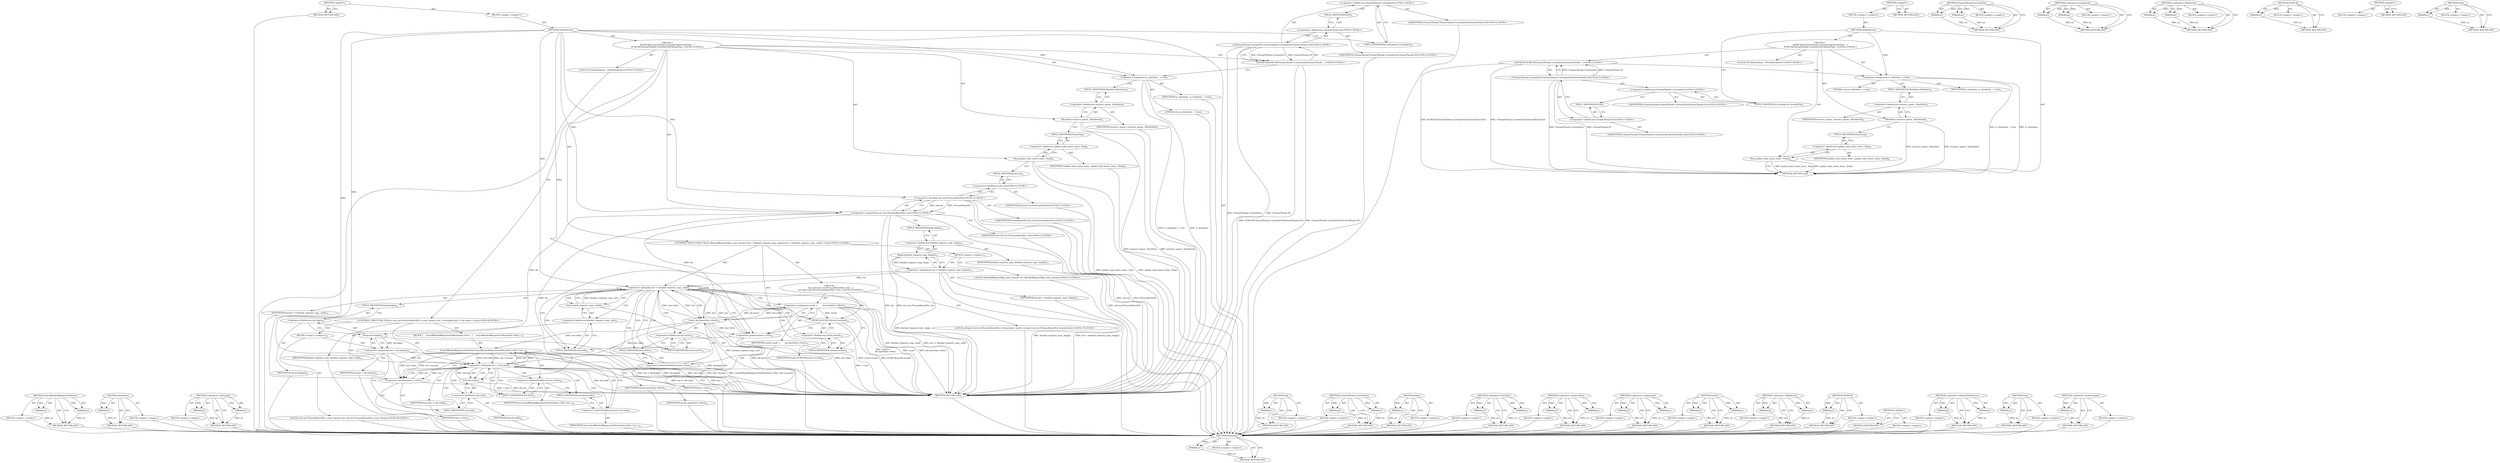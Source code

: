 digraph "&lt;operator&gt;.preIncrement" {
vulnerable_68 [label=<(METHOD,Shutdown)>];
vulnerable_69 [label=<(PARAM,p1)>];
vulnerable_70 [label=<(BLOCK,&lt;empty&gt;,&lt;empty&gt;)>];
vulnerable_71 [label=<(METHOD_RETURN,ANY)>];
vulnerable_6 [label=<(METHOD,&lt;global&gt;)<SUB>1</SUB>>];
vulnerable_7 [label=<(BLOCK,&lt;empty&gt;,&lt;empty&gt;)<SUB>1</SUB>>];
vulnerable_8 [label=<(METHOD,OnShutdown)<SUB>1</SUB>>];
vulnerable_9 [label="<(BLOCK,{
  DCHECK(ChromeThread::CurrentlyOn(ChromeThre...,{
  DCHECK(ChromeThread::CurrentlyOn(ChromeThre...)<SUB>1</SUB>>"];
vulnerable_10 [label="<(DCHECK,DCHECK(ChromeThread::CurrentlyOn(ChromeThread::...)<SUB>2</SUB>>"];
vulnerable_11 [label="<(ChromeThread.CurrentlyOn,ChromeThread::CurrentlyOn(ChromeThread::IO))<SUB>2</SUB>>"];
vulnerable_12 [label="<(&lt;operator&gt;.fieldAccess,ChromeThread::CurrentlyOn)<SUB>2</SUB>>"];
vulnerable_13 [label="<(IDENTIFIER,ChromeThread,ChromeThread::CurrentlyOn(ChromeThread::IO))<SUB>2</SUB>>"];
vulnerable_14 [label=<(FIELD_IDENTIFIER,CurrentlyOn,CurrentlyOn)<SUB>2</SUB>>];
vulnerable_15 [label="<(&lt;operator&gt;.fieldAccess,ChromeThread::IO)<SUB>2</SUB>>"];
vulnerable_16 [label="<(IDENTIFIER,ChromeThread,ChromeThread::CurrentlyOn(ChromeThread::IO))<SUB>2</SUB>>"];
vulnerable_17 [label=<(FIELD_IDENTIFIER,IO,IO)<SUB>2</SUB>>];
vulnerable_18 [label=<(&lt;operator&gt;.assignment,is_shutdown_ = true)<SUB>3</SUB>>];
vulnerable_19 [label=<(IDENTIFIER,is_shutdown_,is_shutdown_ = true)<SUB>3</SUB>>];
vulnerable_20 [label=<(LITERAL,true,is_shutdown_ = true)<SUB>3</SUB>>];
vulnerable_21 [label=<(Shutdown,resource_queue_.Shutdown())<SUB>4</SUB>>];
vulnerable_22 [label=<(&lt;operator&gt;.fieldAccess,resource_queue_.Shutdown)<SUB>4</SUB>>];
vulnerable_23 [label=<(IDENTIFIER,resource_queue_,resource_queue_.Shutdown())<SUB>4</SUB>>];
vulnerable_24 [label=<(FIELD_IDENTIFIER,Shutdown,Shutdown)<SUB>4</SUB>>];
vulnerable_25 [label="<(LOCAL,STLDeleteValues : STLDeleteValues)<SUB>5</SUB>>"];
vulnerable_26 [label=<(Stop,update_load_states_timer_.Stop())<SUB>6</SUB>>];
vulnerable_27 [label=<(&lt;operator&gt;.fieldAccess,update_load_states_timer_.Stop)<SUB>6</SUB>>];
vulnerable_28 [label=<(IDENTIFIER,update_load_states_timer_,update_load_states_timer_.Stop())<SUB>6</SUB>>];
vulnerable_29 [label=<(FIELD_IDENTIFIER,Stop,Stop)<SUB>6</SUB>>];
vulnerable_30 [label=<(METHOD_RETURN,void)<SUB>1</SUB>>];
vulnerable_32 [label=<(METHOD_RETURN,ANY)<SUB>1</SUB>>];
vulnerable_53 [label=<(METHOD,ChromeThread.CurrentlyOn)>];
vulnerable_54 [label=<(PARAM,p1)>];
vulnerable_55 [label=<(PARAM,p2)>];
vulnerable_56 [label=<(BLOCK,&lt;empty&gt;,&lt;empty&gt;)>];
vulnerable_57 [label=<(METHOD_RETURN,ANY)>];
vulnerable_63 [label=<(METHOD,&lt;operator&gt;.assignment)>];
vulnerable_64 [label=<(PARAM,p1)>];
vulnerable_65 [label=<(PARAM,p2)>];
vulnerable_66 [label=<(BLOCK,&lt;empty&gt;,&lt;empty&gt;)>];
vulnerable_67 [label=<(METHOD_RETURN,ANY)>];
vulnerable_58 [label=<(METHOD,&lt;operator&gt;.fieldAccess)>];
vulnerable_59 [label=<(PARAM,p1)>];
vulnerable_60 [label=<(PARAM,p2)>];
vulnerable_61 [label=<(BLOCK,&lt;empty&gt;,&lt;empty&gt;)>];
vulnerable_62 [label=<(METHOD_RETURN,ANY)>];
vulnerable_49 [label=<(METHOD,DCHECK)>];
vulnerable_50 [label=<(PARAM,p1)>];
vulnerable_51 [label=<(BLOCK,&lt;empty&gt;,&lt;empty&gt;)>];
vulnerable_52 [label=<(METHOD_RETURN,ANY)>];
vulnerable_43 [label=<(METHOD,&lt;global&gt;)<SUB>1</SUB>>];
vulnerable_44 [label=<(BLOCK,&lt;empty&gt;,&lt;empty&gt;)>];
vulnerable_45 [label=<(METHOD_RETURN,ANY)>];
vulnerable_72 [label=<(METHOD,Stop)>];
vulnerable_73 [label=<(PARAM,p1)>];
vulnerable_74 [label=<(BLOCK,&lt;empty&gt;,&lt;empty&gt;)>];
vulnerable_75 [label=<(METHOD_RETURN,ANY)>];
fixed_183 [label=<(METHOD,CancelBlockedRequestsForRoute)>];
fixed_184 [label=<(PARAM,p1)>];
fixed_185 [label=<(PARAM,p2)>];
fixed_186 [label=<(BLOCK,&lt;empty&gt;,&lt;empty&gt;)>];
fixed_187 [label=<(METHOD_RETURN,ANY)>];
fixed_138 [label=<(METHOD,Shutdown)>];
fixed_139 [label=<(PARAM,p1)>];
fixed_140 [label=<(BLOCK,&lt;empty&gt;,&lt;empty&gt;)>];
fixed_141 [label=<(METHOD_RETURN,ANY)>];
fixed_160 [label=<(METHOD,&lt;operator&gt;.notEquals)>];
fixed_161 [label=<(PARAM,p1)>];
fixed_162 [label=<(PARAM,p2)>];
fixed_163 [label=<(BLOCK,&lt;empty&gt;,&lt;empty&gt;)>];
fixed_164 [label=<(METHOD_RETURN,ANY)>];
fixed_6 [label=<(METHOD,&lt;global&gt;)<SUB>1</SUB>>];
fixed_7 [label=<(BLOCK,&lt;empty&gt;,&lt;empty&gt;)<SUB>1</SUB>>];
fixed_8 [label=<(METHOD,OnShutdown)<SUB>1</SUB>>];
fixed_9 [label="<(BLOCK,{
  DCHECK(ChromeThread::CurrentlyOn(ChromeThre...,{
  DCHECK(ChromeThread::CurrentlyOn(ChromeThre...)<SUB>1</SUB>>"];
fixed_10 [label="<(DCHECK,DCHECK(ChromeThread::CurrentlyOn(ChromeThread::...)<SUB>2</SUB>>"];
fixed_11 [label="<(ChromeThread.CurrentlyOn,ChromeThread::CurrentlyOn(ChromeThread::IO))<SUB>2</SUB>>"];
fixed_12 [label="<(&lt;operator&gt;.fieldAccess,ChromeThread::CurrentlyOn)<SUB>2</SUB>>"];
fixed_13 [label="<(IDENTIFIER,ChromeThread,ChromeThread::CurrentlyOn(ChromeThread::IO))<SUB>2</SUB>>"];
fixed_14 [label=<(FIELD_IDENTIFIER,CurrentlyOn,CurrentlyOn)<SUB>2</SUB>>];
fixed_15 [label="<(&lt;operator&gt;.fieldAccess,ChromeThread::IO)<SUB>2</SUB>>"];
fixed_16 [label="<(IDENTIFIER,ChromeThread,ChromeThread::CurrentlyOn(ChromeThread::IO))<SUB>2</SUB>>"];
fixed_17 [label=<(FIELD_IDENTIFIER,IO,IO)<SUB>2</SUB>>];
fixed_18 [label=<(&lt;operator&gt;.assignment,is_shutdown_ = true)<SUB>3</SUB>>];
fixed_19 [label=<(IDENTIFIER,is_shutdown_,is_shutdown_ = true)<SUB>3</SUB>>];
fixed_20 [label=<(LITERAL,true,is_shutdown_ = true)<SUB>3</SUB>>];
fixed_21 [label=<(Shutdown,resource_queue_.Shutdown())<SUB>4</SUB>>];
fixed_22 [label=<(&lt;operator&gt;.fieldAccess,resource_queue_.Shutdown)<SUB>4</SUB>>];
fixed_23 [label=<(IDENTIFIER,resource_queue_,resource_queue_.Shutdown())<SUB>4</SUB>>];
fixed_24 [label=<(FIELD_IDENTIFIER,Shutdown,Shutdown)<SUB>4</SUB>>];
fixed_25 [label="<(LOCAL,STLDeleteValues : STLDeleteValues)<SUB>5</SUB>>"];
fixed_26 [label=<(Stop,update_load_states_timer_.Stop())<SUB>6</SUB>>];
fixed_27 [label=<(&lt;operator&gt;.fieldAccess,update_load_states_timer_.Stop)<SUB>6</SUB>>];
fixed_28 [label=<(IDENTIFIER,update_load_states_timer_,update_load_states_timer_.Stop())<SUB>6</SUB>>];
fixed_29 [label=<(FIELD_IDENTIFIER,Stop,Stop)<SUB>6</SUB>>];
fixed_30 [label="<(&lt;operator&gt;.greaterThan,std::set&lt;ProcessRouteIDs&gt; ids)<SUB>12</SUB>>"];
fixed_31 [label="<(&lt;operator&gt;.lessThan,std::set&lt;ProcessRouteIDs)<SUB>12</SUB>>"];
fixed_32 [label="<(&lt;operator&gt;.fieldAccess,std::set)<SUB>12</SUB>>"];
fixed_33 [label="<(IDENTIFIER,std,std::set&lt;ProcessRouteIDs)<SUB>12</SUB>>"];
fixed_34 [label=<(FIELD_IDENTIFIER,set,set)<SUB>12</SUB>>];
fixed_35 [label="<(IDENTIFIER,ProcessRouteIDs,std::set&lt;ProcessRouteIDs)<SUB>12</SUB>>"];
fixed_36 [label="<(IDENTIFIER,ids,std::set&lt;ProcessRouteIDs&gt; ids)<SUB>12</SUB>>"];
fixed_37 [label="<(CONTROL_STRUCTURE,FOR,for (BlockedRequestMap::const_iterator iter = blocked_requests_map_.begin();iter != blocked_requests_map_.end();++iter))<SUB>13</SUB>>"];
fixed_38 [label=<(BLOCK,&lt;empty&gt;,&lt;empty&gt;)<SUB>13</SUB>>];
fixed_39 [label="<(LOCAL,BlockedRequestMap.const_iterator iter: BlockedRequestMap.const_iterator)<SUB>13</SUB>>"];
fixed_40 [label=<(&lt;operator&gt;.assignment,iter = blocked_requests_map_.begin())<SUB>13</SUB>>];
fixed_41 [label=<(IDENTIFIER,iter,iter = blocked_requests_map_.begin())<SUB>13</SUB>>];
fixed_42 [label=<(begin,blocked_requests_map_.begin())<SUB>13</SUB>>];
fixed_43 [label=<(&lt;operator&gt;.fieldAccess,blocked_requests_map_.begin)<SUB>13</SUB>>];
fixed_44 [label=<(IDENTIFIER,blocked_requests_map_,blocked_requests_map_.begin())<SUB>13</SUB>>];
fixed_45 [label=<(FIELD_IDENTIFIER,begin,begin)<SUB>13</SUB>>];
fixed_46 [label=<(&lt;operator&gt;.notEquals,iter != blocked_requests_map_.end())<SUB>14</SUB>>];
fixed_47 [label=<(IDENTIFIER,iter,iter != blocked_requests_map_.end())<SUB>14</SUB>>];
fixed_48 [label=<(end,blocked_requests_map_.end())<SUB>14</SUB>>];
fixed_49 [label=<(&lt;operator&gt;.fieldAccess,blocked_requests_map_.end)<SUB>14</SUB>>];
fixed_50 [label=<(IDENTIFIER,blocked_requests_map_,blocked_requests_map_.end())<SUB>14</SUB>>];
fixed_51 [label=<(FIELD_IDENTIFIER,end,end)<SUB>14</SUB>>];
fixed_52 [label=<(&lt;operator&gt;.preIncrement,++iter)<SUB>14</SUB>>];
fixed_53 [label=<(IDENTIFIER,iter,++iter)<SUB>14</SUB>>];
fixed_54 [label="<(BLOCK,{
    std::pair&lt;std::set&lt;ProcessRouteIDs&gt;::iter...,{
    std::pair&lt;std::set&lt;ProcessRouteIDs&gt;::iter...)<SUB>14</SUB>>"];
fixed_55 [label="<(LOCAL,std.pair&lt;std.set&lt;ProcessRouteIDs&gt;.iterator,bool&gt; result: std.pair&lt;std.set&lt;ProcessRouteIDs&gt;.iterator,bool&gt;)<SUB>15</SUB>>"];
fixed_56 [label=<(&lt;operator&gt;.assignment,result =
        ids.insert(iter-&gt;first))<SUB>15</SUB>>];
fixed_57 [label=<(IDENTIFIER,result,result =
        ids.insert(iter-&gt;first))<SUB>15</SUB>>];
fixed_58 [label=<(insert,ids.insert(iter-&gt;first))<SUB>16</SUB>>];
fixed_59 [label=<(&lt;operator&gt;.fieldAccess,ids.insert)<SUB>16</SUB>>];
fixed_60 [label=<(IDENTIFIER,ids,ids.insert(iter-&gt;first))<SUB>16</SUB>>];
fixed_61 [label=<(FIELD_IDENTIFIER,insert,insert)<SUB>16</SUB>>];
fixed_62 [label=<(&lt;operator&gt;.indirectFieldAccess,iter-&gt;first)<SUB>16</SUB>>];
fixed_63 [label=<(IDENTIFIER,iter,ids.insert(iter-&gt;first))<SUB>16</SUB>>];
fixed_64 [label=<(FIELD_IDENTIFIER,first,first)<SUB>16</SUB>>];
fixed_65 [label=<(DCHECK,DCHECK(result.second))<SUB>18</SUB>>];
fixed_66 [label=<(&lt;operator&gt;.fieldAccess,result.second)<SUB>18</SUB>>];
fixed_67 [label=<(IDENTIFIER,result,DCHECK(result.second))<SUB>18</SUB>>];
fixed_68 [label=<(FIELD_IDENTIFIER,second,second)<SUB>18</SUB>>];
fixed_69 [label="<(CONTROL_STRUCTURE,FOR,for (std::set&lt;ProcessRouteIDs&gt;::const_iterator iter = ids.begin();iter != ids.end();++iter))<SUB>20</SUB>>"];
fixed_70 [label=<(BLOCK,&lt;empty&gt;,&lt;empty&gt;)<SUB>20</SUB>>];
fixed_71 [label="<(LOCAL,std.set&lt;ProcessRouteIDs&gt;.const_iterator iter: std.set&lt;ProcessRouteIDs&gt;.const_iterator)<SUB>20</SUB>>"];
fixed_72 [label=<(&lt;operator&gt;.assignment,iter = ids.begin())<SUB>20</SUB>>];
fixed_73 [label=<(IDENTIFIER,iter,iter = ids.begin())<SUB>20</SUB>>];
fixed_74 [label=<(begin,ids.begin())<SUB>20</SUB>>];
fixed_75 [label=<(&lt;operator&gt;.fieldAccess,ids.begin)<SUB>20</SUB>>];
fixed_76 [label=<(IDENTIFIER,ids,ids.begin())<SUB>20</SUB>>];
fixed_77 [label=<(FIELD_IDENTIFIER,begin,begin)<SUB>20</SUB>>];
fixed_78 [label=<(&lt;operator&gt;.notEquals,iter != ids.end())<SUB>21</SUB>>];
fixed_79 [label=<(IDENTIFIER,iter,iter != ids.end())<SUB>21</SUB>>];
fixed_80 [label=<(end,ids.end())<SUB>21</SUB>>];
fixed_81 [label=<(&lt;operator&gt;.fieldAccess,ids.end)<SUB>21</SUB>>];
fixed_82 [label=<(IDENTIFIER,ids,ids.end())<SUB>21</SUB>>];
fixed_83 [label=<(FIELD_IDENTIFIER,end,end)<SUB>21</SUB>>];
fixed_84 [label=<(&lt;operator&gt;.preIncrement,++iter)<SUB>21</SUB>>];
fixed_85 [label=<(IDENTIFIER,iter,++iter)<SUB>21</SUB>>];
fixed_86 [label=<(BLOCK,{
    CancelBlockedRequestsForRoute(iter-&gt;first...,{
    CancelBlockedRequestsForRoute(iter-&gt;first...)<SUB>21</SUB>>];
fixed_87 [label=<(CancelBlockedRequestsForRoute,CancelBlockedRequestsForRoute(iter-&gt;first, iter...)<SUB>22</SUB>>];
fixed_88 [label=<(&lt;operator&gt;.indirectFieldAccess,iter-&gt;first)<SUB>22</SUB>>];
fixed_89 [label=<(IDENTIFIER,iter,CancelBlockedRequestsForRoute(iter-&gt;first, iter...)<SUB>22</SUB>>];
fixed_90 [label=<(FIELD_IDENTIFIER,first,first)<SUB>22</SUB>>];
fixed_91 [label=<(&lt;operator&gt;.indirectFieldAccess,iter-&gt;second)<SUB>22</SUB>>];
fixed_92 [label=<(IDENTIFIER,iter,CancelBlockedRequestsForRoute(iter-&gt;first, iter...)<SUB>22</SUB>>];
fixed_93 [label=<(FIELD_IDENTIFIER,second,second)<SUB>22</SUB>>];
fixed_94 [label=<(METHOD_RETURN,void)<SUB>1</SUB>>];
fixed_96 [label=<(METHOD_RETURN,ANY)<SUB>1</SUB>>];
fixed_165 [label=<(METHOD,end)>];
fixed_166 [label=<(PARAM,p1)>];
fixed_167 [label=<(BLOCK,&lt;empty&gt;,&lt;empty&gt;)>];
fixed_168 [label=<(METHOD_RETURN,ANY)>];
fixed_123 [label=<(METHOD,ChromeThread.CurrentlyOn)>];
fixed_124 [label=<(PARAM,p1)>];
fixed_125 [label=<(PARAM,p2)>];
fixed_126 [label=<(BLOCK,&lt;empty&gt;,&lt;empty&gt;)>];
fixed_127 [label=<(METHOD_RETURN,ANY)>];
fixed_156 [label=<(METHOD,begin)>];
fixed_157 [label=<(PARAM,p1)>];
fixed_158 [label=<(BLOCK,&lt;empty&gt;,&lt;empty&gt;)>];
fixed_159 [label=<(METHOD_RETURN,ANY)>];
fixed_151 [label=<(METHOD,&lt;operator&gt;.lessThan)>];
fixed_152 [label=<(PARAM,p1)>];
fixed_153 [label=<(PARAM,p2)>];
fixed_154 [label=<(BLOCK,&lt;empty&gt;,&lt;empty&gt;)>];
fixed_155 [label=<(METHOD_RETURN,ANY)>];
fixed_146 [label=<(METHOD,&lt;operator&gt;.greaterThan)>];
fixed_147 [label=<(PARAM,p1)>];
fixed_148 [label=<(PARAM,p2)>];
fixed_149 [label=<(BLOCK,&lt;empty&gt;,&lt;empty&gt;)>];
fixed_150 [label=<(METHOD_RETURN,ANY)>];
fixed_133 [label=<(METHOD,&lt;operator&gt;.assignment)>];
fixed_134 [label=<(PARAM,p1)>];
fixed_135 [label=<(PARAM,p2)>];
fixed_136 [label=<(BLOCK,&lt;empty&gt;,&lt;empty&gt;)>];
fixed_137 [label=<(METHOD_RETURN,ANY)>];
fixed_173 [label=<(METHOD,insert)>];
fixed_174 [label=<(PARAM,p1)>];
fixed_175 [label=<(PARAM,p2)>];
fixed_176 [label=<(BLOCK,&lt;empty&gt;,&lt;empty&gt;)>];
fixed_177 [label=<(METHOD_RETURN,ANY)>];
fixed_128 [label=<(METHOD,&lt;operator&gt;.fieldAccess)>];
fixed_129 [label=<(PARAM,p1)>];
fixed_130 [label=<(PARAM,p2)>];
fixed_131 [label=<(BLOCK,&lt;empty&gt;,&lt;empty&gt;)>];
fixed_132 [label=<(METHOD_RETURN,ANY)>];
fixed_119 [label=<(METHOD,DCHECK)>];
fixed_120 [label=<(PARAM,p1)>];
fixed_121 [label=<(BLOCK,&lt;empty&gt;,&lt;empty&gt;)>];
fixed_122 [label=<(METHOD_RETURN,ANY)>];
fixed_113 [label=<(METHOD,&lt;global&gt;)<SUB>1</SUB>>];
fixed_114 [label=<(BLOCK,&lt;empty&gt;,&lt;empty&gt;)>];
fixed_115 [label=<(METHOD_RETURN,ANY)>];
fixed_178 [label=<(METHOD,&lt;operator&gt;.indirectFieldAccess)>];
fixed_179 [label=<(PARAM,p1)>];
fixed_180 [label=<(PARAM,p2)>];
fixed_181 [label=<(BLOCK,&lt;empty&gt;,&lt;empty&gt;)>];
fixed_182 [label=<(METHOD_RETURN,ANY)>];
fixed_142 [label=<(METHOD,Stop)>];
fixed_143 [label=<(PARAM,p1)>];
fixed_144 [label=<(BLOCK,&lt;empty&gt;,&lt;empty&gt;)>];
fixed_145 [label=<(METHOD_RETURN,ANY)>];
fixed_169 [label=<(METHOD,&lt;operator&gt;.preIncrement)>];
fixed_170 [label=<(PARAM,p1)>];
fixed_171 [label=<(BLOCK,&lt;empty&gt;,&lt;empty&gt;)>];
fixed_172 [label=<(METHOD_RETURN,ANY)>];
vulnerable_68 -> vulnerable_69  [key=0, label="AST: "];
vulnerable_68 -> vulnerable_69  [key=1, label="DDG: "];
vulnerable_68 -> vulnerable_70  [key=0, label="AST: "];
vulnerable_68 -> vulnerable_71  [key=0, label="AST: "];
vulnerable_68 -> vulnerable_71  [key=1, label="CFG: "];
vulnerable_69 -> vulnerable_71  [key=0, label="DDG: p1"];
vulnerable_6 -> vulnerable_7  [key=0, label="AST: "];
vulnerable_6 -> vulnerable_32  [key=0, label="AST: "];
vulnerable_6 -> vulnerable_32  [key=1, label="CFG: "];
vulnerable_7 -> vulnerable_8  [key=0, label="AST: "];
vulnerable_8 -> vulnerable_9  [key=0, label="AST: "];
vulnerable_8 -> vulnerable_30  [key=0, label="AST: "];
vulnerable_8 -> vulnerable_14  [key=0, label="CFG: "];
vulnerable_8 -> vulnerable_18  [key=0, label="DDG: "];
vulnerable_9 -> vulnerable_10  [key=0, label="AST: "];
vulnerable_9 -> vulnerable_18  [key=0, label="AST: "];
vulnerable_9 -> vulnerable_21  [key=0, label="AST: "];
vulnerable_9 -> vulnerable_25  [key=0, label="AST: "];
vulnerable_9 -> vulnerable_26  [key=0, label="AST: "];
vulnerable_10 -> vulnerable_11  [key=0, label="AST: "];
vulnerable_10 -> vulnerable_18  [key=0, label="CFG: "];
vulnerable_10 -> vulnerable_30  [key=0, label="DDG: ChromeThread::CurrentlyOn(ChromeThread::IO)"];
vulnerable_10 -> vulnerable_30  [key=1, label="DDG: DCHECK(ChromeThread::CurrentlyOn(ChromeThread::IO))"];
vulnerable_11 -> vulnerable_12  [key=0, label="AST: "];
vulnerable_11 -> vulnerable_15  [key=0, label="AST: "];
vulnerable_11 -> vulnerable_10  [key=0, label="CFG: "];
vulnerable_11 -> vulnerable_10  [key=1, label="DDG: ChromeThread::CurrentlyOn"];
vulnerable_11 -> vulnerable_10  [key=2, label="DDG: ChromeThread::IO"];
vulnerable_11 -> vulnerable_30  [key=0, label="DDG: ChromeThread::CurrentlyOn"];
vulnerable_11 -> vulnerable_30  [key=1, label="DDG: ChromeThread::IO"];
vulnerable_12 -> vulnerable_13  [key=0, label="AST: "];
vulnerable_12 -> vulnerable_14  [key=0, label="AST: "];
vulnerable_12 -> vulnerable_17  [key=0, label="CFG: "];
vulnerable_14 -> vulnerable_12  [key=0, label="CFG: "];
vulnerable_15 -> vulnerable_16  [key=0, label="AST: "];
vulnerable_15 -> vulnerable_17  [key=0, label="AST: "];
vulnerable_15 -> vulnerable_11  [key=0, label="CFG: "];
vulnerable_17 -> vulnerable_15  [key=0, label="CFG: "];
vulnerable_18 -> vulnerable_19  [key=0, label="AST: "];
vulnerable_18 -> vulnerable_20  [key=0, label="AST: "];
vulnerable_18 -> vulnerable_24  [key=0, label="CFG: "];
vulnerable_18 -> vulnerable_30  [key=0, label="DDG: is_shutdown_ = true"];
vulnerable_18 -> vulnerable_30  [key=1, label="DDG: is_shutdown_"];
vulnerable_21 -> vulnerable_22  [key=0, label="AST: "];
vulnerable_21 -> vulnerable_29  [key=0, label="CFG: "];
vulnerable_21 -> vulnerable_30  [key=0, label="DDG: resource_queue_.Shutdown"];
vulnerable_21 -> vulnerable_30  [key=1, label="DDG: resource_queue_.Shutdown()"];
vulnerable_22 -> vulnerable_23  [key=0, label="AST: "];
vulnerable_22 -> vulnerable_24  [key=0, label="AST: "];
vulnerable_22 -> vulnerable_21  [key=0, label="CFG: "];
vulnerable_24 -> vulnerable_22  [key=0, label="CFG: "];
vulnerable_26 -> vulnerable_27  [key=0, label="AST: "];
vulnerable_26 -> vulnerable_30  [key=0, label="CFG: "];
vulnerable_26 -> vulnerable_30  [key=1, label="DDG: update_load_states_timer_.Stop"];
vulnerable_26 -> vulnerable_30  [key=2, label="DDG: update_load_states_timer_.Stop()"];
vulnerable_27 -> vulnerable_28  [key=0, label="AST: "];
vulnerable_27 -> vulnerable_29  [key=0, label="AST: "];
vulnerable_27 -> vulnerable_26  [key=0, label="CFG: "];
vulnerable_29 -> vulnerable_27  [key=0, label="CFG: "];
vulnerable_53 -> vulnerable_54  [key=0, label="AST: "];
vulnerable_53 -> vulnerable_54  [key=1, label="DDG: "];
vulnerable_53 -> vulnerable_56  [key=0, label="AST: "];
vulnerable_53 -> vulnerable_55  [key=0, label="AST: "];
vulnerable_53 -> vulnerable_55  [key=1, label="DDG: "];
vulnerable_53 -> vulnerable_57  [key=0, label="AST: "];
vulnerable_53 -> vulnerable_57  [key=1, label="CFG: "];
vulnerable_54 -> vulnerable_57  [key=0, label="DDG: p1"];
vulnerable_55 -> vulnerable_57  [key=0, label="DDG: p2"];
vulnerable_63 -> vulnerable_64  [key=0, label="AST: "];
vulnerable_63 -> vulnerable_64  [key=1, label="DDG: "];
vulnerable_63 -> vulnerable_66  [key=0, label="AST: "];
vulnerable_63 -> vulnerable_65  [key=0, label="AST: "];
vulnerable_63 -> vulnerable_65  [key=1, label="DDG: "];
vulnerable_63 -> vulnerable_67  [key=0, label="AST: "];
vulnerable_63 -> vulnerable_67  [key=1, label="CFG: "];
vulnerable_64 -> vulnerable_67  [key=0, label="DDG: p1"];
vulnerable_65 -> vulnerable_67  [key=0, label="DDG: p2"];
vulnerable_58 -> vulnerable_59  [key=0, label="AST: "];
vulnerable_58 -> vulnerable_59  [key=1, label="DDG: "];
vulnerable_58 -> vulnerable_61  [key=0, label="AST: "];
vulnerable_58 -> vulnerable_60  [key=0, label="AST: "];
vulnerable_58 -> vulnerable_60  [key=1, label="DDG: "];
vulnerable_58 -> vulnerable_62  [key=0, label="AST: "];
vulnerable_58 -> vulnerable_62  [key=1, label="CFG: "];
vulnerable_59 -> vulnerable_62  [key=0, label="DDG: p1"];
vulnerable_60 -> vulnerable_62  [key=0, label="DDG: p2"];
vulnerable_49 -> vulnerable_50  [key=0, label="AST: "];
vulnerable_49 -> vulnerable_50  [key=1, label="DDG: "];
vulnerable_49 -> vulnerable_51  [key=0, label="AST: "];
vulnerable_49 -> vulnerable_52  [key=0, label="AST: "];
vulnerable_49 -> vulnerable_52  [key=1, label="CFG: "];
vulnerable_50 -> vulnerable_52  [key=0, label="DDG: p1"];
vulnerable_43 -> vulnerable_44  [key=0, label="AST: "];
vulnerable_43 -> vulnerable_45  [key=0, label="AST: "];
vulnerable_43 -> vulnerable_45  [key=1, label="CFG: "];
vulnerable_72 -> vulnerable_73  [key=0, label="AST: "];
vulnerable_72 -> vulnerable_73  [key=1, label="DDG: "];
vulnerable_72 -> vulnerable_74  [key=0, label="AST: "];
vulnerable_72 -> vulnerable_75  [key=0, label="AST: "];
vulnerable_72 -> vulnerable_75  [key=1, label="CFG: "];
vulnerable_73 -> vulnerable_75  [key=0, label="DDG: p1"];
fixed_183 -> fixed_184  [key=0, label="AST: "];
fixed_183 -> fixed_184  [key=1, label="DDG: "];
fixed_183 -> fixed_186  [key=0, label="AST: "];
fixed_183 -> fixed_185  [key=0, label="AST: "];
fixed_183 -> fixed_185  [key=1, label="DDG: "];
fixed_183 -> fixed_187  [key=0, label="AST: "];
fixed_183 -> fixed_187  [key=1, label="CFG: "];
fixed_184 -> fixed_187  [key=0, label="DDG: p1"];
fixed_185 -> fixed_187  [key=0, label="DDG: p2"];
fixed_186 -> vulnerable_68  [key=0];
fixed_187 -> vulnerable_68  [key=0];
fixed_138 -> fixed_139  [key=0, label="AST: "];
fixed_138 -> fixed_139  [key=1, label="DDG: "];
fixed_138 -> fixed_140  [key=0, label="AST: "];
fixed_138 -> fixed_141  [key=0, label="AST: "];
fixed_138 -> fixed_141  [key=1, label="CFG: "];
fixed_139 -> fixed_141  [key=0, label="DDG: p1"];
fixed_140 -> vulnerable_68  [key=0];
fixed_141 -> vulnerable_68  [key=0];
fixed_160 -> fixed_161  [key=0, label="AST: "];
fixed_160 -> fixed_161  [key=1, label="DDG: "];
fixed_160 -> fixed_163  [key=0, label="AST: "];
fixed_160 -> fixed_162  [key=0, label="AST: "];
fixed_160 -> fixed_162  [key=1, label="DDG: "];
fixed_160 -> fixed_164  [key=0, label="AST: "];
fixed_160 -> fixed_164  [key=1, label="CFG: "];
fixed_161 -> fixed_164  [key=0, label="DDG: p1"];
fixed_162 -> fixed_164  [key=0, label="DDG: p2"];
fixed_163 -> vulnerable_68  [key=0];
fixed_164 -> vulnerable_68  [key=0];
fixed_6 -> fixed_7  [key=0, label="AST: "];
fixed_6 -> fixed_96  [key=0, label="AST: "];
fixed_6 -> fixed_96  [key=1, label="CFG: "];
fixed_7 -> fixed_8  [key=0, label="AST: "];
fixed_8 -> fixed_9  [key=0, label="AST: "];
fixed_8 -> fixed_94  [key=0, label="AST: "];
fixed_8 -> fixed_14  [key=0, label="CFG: "];
fixed_8 -> fixed_18  [key=0, label="DDG: "];
fixed_8 -> fixed_30  [key=0, label="DDG: "];
fixed_8 -> fixed_31  [key=0, label="DDG: "];
fixed_8 -> fixed_46  [key=0, label="DDG: "];
fixed_8 -> fixed_52  [key=0, label="DDG: "];
fixed_8 -> fixed_78  [key=0, label="DDG: "];
fixed_8 -> fixed_84  [key=0, label="DDG: "];
fixed_9 -> fixed_10  [key=0, label="AST: "];
fixed_9 -> fixed_18  [key=0, label="AST: "];
fixed_9 -> fixed_21  [key=0, label="AST: "];
fixed_9 -> fixed_25  [key=0, label="AST: "];
fixed_9 -> fixed_26  [key=0, label="AST: "];
fixed_9 -> fixed_30  [key=0, label="AST: "];
fixed_9 -> fixed_37  [key=0, label="AST: "];
fixed_9 -> fixed_69  [key=0, label="AST: "];
fixed_10 -> fixed_11  [key=0, label="AST: "];
fixed_10 -> fixed_18  [key=0, label="CFG: "];
fixed_10 -> fixed_94  [key=0, label="DDG: ChromeThread::CurrentlyOn(ChromeThread::IO)"];
fixed_10 -> fixed_94  [key=1, label="DDG: DCHECK(ChromeThread::CurrentlyOn(ChromeThread::IO))"];
fixed_11 -> fixed_12  [key=0, label="AST: "];
fixed_11 -> fixed_15  [key=0, label="AST: "];
fixed_11 -> fixed_10  [key=0, label="CFG: "];
fixed_11 -> fixed_10  [key=1, label="DDG: ChromeThread::CurrentlyOn"];
fixed_11 -> fixed_10  [key=2, label="DDG: ChromeThread::IO"];
fixed_11 -> fixed_94  [key=0, label="DDG: ChromeThread::CurrentlyOn"];
fixed_11 -> fixed_94  [key=1, label="DDG: ChromeThread::IO"];
fixed_12 -> fixed_13  [key=0, label="AST: "];
fixed_12 -> fixed_14  [key=0, label="AST: "];
fixed_12 -> fixed_17  [key=0, label="CFG: "];
fixed_13 -> vulnerable_68  [key=0];
fixed_14 -> fixed_12  [key=0, label="CFG: "];
fixed_15 -> fixed_16  [key=0, label="AST: "];
fixed_15 -> fixed_17  [key=0, label="AST: "];
fixed_15 -> fixed_11  [key=0, label="CFG: "];
fixed_16 -> vulnerable_68  [key=0];
fixed_17 -> fixed_15  [key=0, label="CFG: "];
fixed_18 -> fixed_19  [key=0, label="AST: "];
fixed_18 -> fixed_20  [key=0, label="AST: "];
fixed_18 -> fixed_24  [key=0, label="CFG: "];
fixed_18 -> fixed_94  [key=0, label="DDG: is_shutdown_ = true"];
fixed_18 -> fixed_94  [key=1, label="DDG: is_shutdown_"];
fixed_19 -> vulnerable_68  [key=0];
fixed_20 -> vulnerable_68  [key=0];
fixed_21 -> fixed_22  [key=0, label="AST: "];
fixed_21 -> fixed_29  [key=0, label="CFG: "];
fixed_21 -> fixed_94  [key=0, label="DDG: resource_queue_.Shutdown"];
fixed_21 -> fixed_94  [key=1, label="DDG: resource_queue_.Shutdown()"];
fixed_22 -> fixed_23  [key=0, label="AST: "];
fixed_22 -> fixed_24  [key=0, label="AST: "];
fixed_22 -> fixed_21  [key=0, label="CFG: "];
fixed_23 -> vulnerable_68  [key=0];
fixed_24 -> fixed_22  [key=0, label="CFG: "];
fixed_25 -> vulnerable_68  [key=0];
fixed_26 -> fixed_27  [key=0, label="AST: "];
fixed_26 -> fixed_34  [key=0, label="CFG: "];
fixed_26 -> fixed_94  [key=0, label="DDG: update_load_states_timer_.Stop"];
fixed_26 -> fixed_94  [key=1, label="DDG: update_load_states_timer_.Stop()"];
fixed_27 -> fixed_28  [key=0, label="AST: "];
fixed_27 -> fixed_29  [key=0, label="AST: "];
fixed_27 -> fixed_26  [key=0, label="CFG: "];
fixed_28 -> vulnerable_68  [key=0];
fixed_29 -> fixed_27  [key=0, label="CFG: "];
fixed_30 -> fixed_31  [key=0, label="AST: "];
fixed_30 -> fixed_36  [key=0, label="AST: "];
fixed_30 -> fixed_45  [key=0, label="CFG: "];
fixed_30 -> fixed_94  [key=0, label="DDG: std::set&lt;ProcessRouteIDs"];
fixed_30 -> fixed_94  [key=1, label="DDG: ids"];
fixed_30 -> fixed_94  [key=2, label="DDG: std::set&lt;ProcessRouteIDs&gt; ids"];
fixed_30 -> fixed_80  [key=0, label="DDG: ids"];
fixed_30 -> fixed_58  [key=0, label="DDG: ids"];
fixed_30 -> fixed_74  [key=0, label="DDG: ids"];
fixed_31 -> fixed_32  [key=0, label="AST: "];
fixed_31 -> fixed_35  [key=0, label="AST: "];
fixed_31 -> fixed_30  [key=0, label="CFG: "];
fixed_31 -> fixed_30  [key=1, label="DDG: std::set"];
fixed_31 -> fixed_30  [key=2, label="DDG: ProcessRouteIDs"];
fixed_31 -> fixed_94  [key=0, label="DDG: std::set"];
fixed_31 -> fixed_94  [key=1, label="DDG: ProcessRouteIDs"];
fixed_32 -> fixed_33  [key=0, label="AST: "];
fixed_32 -> fixed_34  [key=0, label="AST: "];
fixed_32 -> fixed_31  [key=0, label="CFG: "];
fixed_33 -> vulnerable_68  [key=0];
fixed_34 -> fixed_32  [key=0, label="CFG: "];
fixed_35 -> vulnerable_68  [key=0];
fixed_36 -> vulnerable_68  [key=0];
fixed_37 -> fixed_38  [key=0, label="AST: "];
fixed_37 -> fixed_46  [key=0, label="AST: "];
fixed_37 -> fixed_52  [key=0, label="AST: "];
fixed_37 -> fixed_54  [key=0, label="AST: "];
fixed_38 -> fixed_39  [key=0, label="AST: "];
fixed_38 -> fixed_40  [key=0, label="AST: "];
fixed_39 -> vulnerable_68  [key=0];
fixed_40 -> fixed_41  [key=0, label="AST: "];
fixed_40 -> fixed_42  [key=0, label="AST: "];
fixed_40 -> fixed_51  [key=0, label="CFG: "];
fixed_40 -> fixed_94  [key=0, label="DDG: blocked_requests_map_.begin()"];
fixed_40 -> fixed_94  [key=1, label="DDG: iter = blocked_requests_map_.begin()"];
fixed_40 -> fixed_46  [key=0, label="DDG: iter"];
fixed_41 -> vulnerable_68  [key=0];
fixed_42 -> fixed_43  [key=0, label="AST: "];
fixed_42 -> fixed_40  [key=0, label="CFG: "];
fixed_42 -> fixed_40  [key=1, label="DDG: blocked_requests_map_.begin"];
fixed_42 -> fixed_94  [key=0, label="DDG: blocked_requests_map_.begin"];
fixed_43 -> fixed_44  [key=0, label="AST: "];
fixed_43 -> fixed_45  [key=0, label="AST: "];
fixed_43 -> fixed_42  [key=0, label="CFG: "];
fixed_44 -> vulnerable_68  [key=0];
fixed_45 -> fixed_43  [key=0, label="CFG: "];
fixed_46 -> fixed_47  [key=0, label="AST: "];
fixed_46 -> fixed_48  [key=0, label="AST: "];
fixed_46 -> fixed_48  [key=1, label="CDG: "];
fixed_46 -> fixed_61  [key=0, label="CFG: "];
fixed_46 -> fixed_61  [key=1, label="CDG: "];
fixed_46 -> fixed_77  [key=0, label="CFG: "];
fixed_46 -> fixed_94  [key=0, label="DDG: blocked_requests_map_.end()"];
fixed_46 -> fixed_94  [key=1, label="DDG: iter != blocked_requests_map_.end()"];
fixed_46 -> fixed_52  [key=0, label="DDG: iter"];
fixed_46 -> fixed_52  [key=1, label="CDG: "];
fixed_46 -> fixed_58  [key=0, label="DDG: iter"];
fixed_46 -> fixed_58  [key=1, label="CDG: "];
fixed_46 -> fixed_68  [key=0, label="CDG: "];
fixed_46 -> fixed_49  [key=0, label="CDG: "];
fixed_46 -> fixed_64  [key=0, label="CDG: "];
fixed_46 -> fixed_51  [key=0, label="CDG: "];
fixed_46 -> fixed_66  [key=0, label="CDG: "];
fixed_46 -> fixed_46  [key=0, label="CDG: "];
fixed_46 -> fixed_56  [key=0, label="CDG: "];
fixed_46 -> fixed_65  [key=0, label="CDG: "];
fixed_46 -> fixed_59  [key=0, label="CDG: "];
fixed_46 -> fixed_62  [key=0, label="CDG: "];
fixed_47 -> vulnerable_68  [key=0];
fixed_48 -> fixed_49  [key=0, label="AST: "];
fixed_48 -> fixed_46  [key=0, label="CFG: "];
fixed_48 -> fixed_46  [key=1, label="DDG: blocked_requests_map_.end"];
fixed_48 -> fixed_94  [key=0, label="DDG: blocked_requests_map_.end"];
fixed_49 -> fixed_50  [key=0, label="AST: "];
fixed_49 -> fixed_51  [key=0, label="AST: "];
fixed_49 -> fixed_48  [key=0, label="CFG: "];
fixed_50 -> vulnerable_68  [key=0];
fixed_51 -> fixed_49  [key=0, label="CFG: "];
fixed_52 -> fixed_53  [key=0, label="AST: "];
fixed_52 -> fixed_51  [key=0, label="CFG: "];
fixed_52 -> fixed_94  [key=0, label="DDG: ++iter"];
fixed_52 -> fixed_46  [key=0, label="DDG: iter"];
fixed_53 -> vulnerable_68  [key=0];
fixed_54 -> fixed_55  [key=0, label="AST: "];
fixed_54 -> fixed_56  [key=0, label="AST: "];
fixed_54 -> fixed_65  [key=0, label="AST: "];
fixed_55 -> vulnerable_68  [key=0];
fixed_56 -> fixed_57  [key=0, label="AST: "];
fixed_56 -> fixed_58  [key=0, label="AST: "];
fixed_56 -> fixed_68  [key=0, label="CFG: "];
fixed_56 -> fixed_94  [key=0, label="DDG: result"];
fixed_56 -> fixed_94  [key=1, label="DDG: ids.insert(iter-&gt;first)"];
fixed_56 -> fixed_94  [key=2, label="DDG: result =
        ids.insert(iter-&gt;first)"];
fixed_56 -> fixed_65  [key=0, label="DDG: result"];
fixed_57 -> vulnerable_68  [key=0];
fixed_58 -> fixed_59  [key=0, label="AST: "];
fixed_58 -> fixed_62  [key=0, label="AST: "];
fixed_58 -> fixed_56  [key=0, label="CFG: "];
fixed_58 -> fixed_56  [key=1, label="DDG: ids.insert"];
fixed_58 -> fixed_56  [key=2, label="DDG: iter-&gt;first"];
fixed_58 -> fixed_94  [key=0, label="DDG: ids.insert"];
fixed_58 -> fixed_94  [key=1, label="DDG: iter-&gt;first"];
fixed_58 -> fixed_46  [key=0, label="DDG: iter-&gt;first"];
fixed_58 -> fixed_52  [key=0, label="DDG: iter-&gt;first"];
fixed_58 -> fixed_78  [key=0, label="DDG: iter-&gt;first"];
fixed_58 -> fixed_87  [key=0, label="DDG: iter-&gt;first"];
fixed_59 -> fixed_60  [key=0, label="AST: "];
fixed_59 -> fixed_61  [key=0, label="AST: "];
fixed_59 -> fixed_64  [key=0, label="CFG: "];
fixed_60 -> vulnerable_68  [key=0];
fixed_61 -> fixed_59  [key=0, label="CFG: "];
fixed_62 -> fixed_63  [key=0, label="AST: "];
fixed_62 -> fixed_64  [key=0, label="AST: "];
fixed_62 -> fixed_58  [key=0, label="CFG: "];
fixed_63 -> vulnerable_68  [key=0];
fixed_64 -> fixed_62  [key=0, label="CFG: "];
fixed_65 -> fixed_66  [key=0, label="AST: "];
fixed_65 -> fixed_52  [key=0, label="CFG: "];
fixed_65 -> fixed_94  [key=0, label="DDG: result.second"];
fixed_65 -> fixed_94  [key=1, label="DDG: DCHECK(result.second)"];
fixed_66 -> fixed_67  [key=0, label="AST: "];
fixed_66 -> fixed_68  [key=0, label="AST: "];
fixed_66 -> fixed_65  [key=0, label="CFG: "];
fixed_67 -> vulnerable_68  [key=0];
fixed_68 -> fixed_66  [key=0, label="CFG: "];
fixed_69 -> fixed_70  [key=0, label="AST: "];
fixed_69 -> fixed_78  [key=0, label="AST: "];
fixed_69 -> fixed_84  [key=0, label="AST: "];
fixed_69 -> fixed_86  [key=0, label="AST: "];
fixed_70 -> fixed_71  [key=0, label="AST: "];
fixed_70 -> fixed_72  [key=0, label="AST: "];
fixed_71 -> vulnerable_68  [key=0];
fixed_72 -> fixed_73  [key=0, label="AST: "];
fixed_72 -> fixed_74  [key=0, label="AST: "];
fixed_72 -> fixed_83  [key=0, label="CFG: "];
fixed_72 -> fixed_94  [key=0, label="DDG: ids.begin()"];
fixed_72 -> fixed_94  [key=1, label="DDG: iter = ids.begin()"];
fixed_72 -> fixed_78  [key=0, label="DDG: iter"];
fixed_73 -> vulnerable_68  [key=0];
fixed_74 -> fixed_75  [key=0, label="AST: "];
fixed_74 -> fixed_72  [key=0, label="CFG: "];
fixed_74 -> fixed_72  [key=1, label="DDG: ids.begin"];
fixed_74 -> fixed_94  [key=0, label="DDG: ids.begin"];
fixed_75 -> fixed_76  [key=0, label="AST: "];
fixed_75 -> fixed_77  [key=0, label="AST: "];
fixed_75 -> fixed_74  [key=0, label="CFG: "];
fixed_76 -> vulnerable_68  [key=0];
fixed_77 -> fixed_75  [key=0, label="CFG: "];
fixed_78 -> fixed_79  [key=0, label="AST: "];
fixed_78 -> fixed_80  [key=0, label="AST: "];
fixed_78 -> fixed_80  [key=1, label="CDG: "];
fixed_78 -> fixed_94  [key=0, label="CFG: "];
fixed_78 -> fixed_94  [key=1, label="DDG: iter"];
fixed_78 -> fixed_94  [key=2, label="DDG: ids.end()"];
fixed_78 -> fixed_94  [key=3, label="DDG: iter != ids.end()"];
fixed_78 -> fixed_90  [key=0, label="CFG: "];
fixed_78 -> fixed_90  [key=1, label="CDG: "];
fixed_78 -> fixed_84  [key=0, label="DDG: iter"];
fixed_78 -> fixed_84  [key=1, label="CDG: "];
fixed_78 -> fixed_87  [key=0, label="DDG: iter"];
fixed_78 -> fixed_87  [key=1, label="CDG: "];
fixed_78 -> fixed_83  [key=0, label="CDG: "];
fixed_78 -> fixed_81  [key=0, label="CDG: "];
fixed_78 -> fixed_88  [key=0, label="CDG: "];
fixed_78 -> fixed_91  [key=0, label="CDG: "];
fixed_78 -> fixed_93  [key=0, label="CDG: "];
fixed_78 -> fixed_78  [key=0, label="CDG: "];
fixed_79 -> vulnerable_68  [key=0];
fixed_80 -> fixed_81  [key=0, label="AST: "];
fixed_80 -> fixed_78  [key=0, label="CFG: "];
fixed_80 -> fixed_78  [key=1, label="DDG: ids.end"];
fixed_80 -> fixed_94  [key=0, label="DDG: ids.end"];
fixed_81 -> fixed_82  [key=0, label="AST: "];
fixed_81 -> fixed_83  [key=0, label="AST: "];
fixed_81 -> fixed_80  [key=0, label="CFG: "];
fixed_82 -> vulnerable_68  [key=0];
fixed_83 -> fixed_81  [key=0, label="CFG: "];
fixed_84 -> fixed_85  [key=0, label="AST: "];
fixed_84 -> fixed_83  [key=0, label="CFG: "];
fixed_84 -> fixed_94  [key=0, label="DDG: ++iter"];
fixed_84 -> fixed_78  [key=0, label="DDG: iter"];
fixed_85 -> vulnerable_68  [key=0];
fixed_86 -> fixed_87  [key=0, label="AST: "];
fixed_87 -> fixed_88  [key=0, label="AST: "];
fixed_87 -> fixed_91  [key=0, label="AST: "];
fixed_87 -> fixed_84  [key=0, label="CFG: "];
fixed_87 -> fixed_84  [key=1, label="DDG: iter-&gt;first"];
fixed_87 -> fixed_84  [key=2, label="DDG: iter-&gt;second"];
fixed_87 -> fixed_94  [key=0, label="DDG: iter-&gt;first"];
fixed_87 -> fixed_94  [key=1, label="DDG: iter-&gt;second"];
fixed_87 -> fixed_94  [key=2, label="DDG: CancelBlockedRequestsForRoute(iter-&gt;first, iter-&gt;second)"];
fixed_87 -> fixed_78  [key=0, label="DDG: iter-&gt;first"];
fixed_87 -> fixed_78  [key=1, label="DDG: iter-&gt;second"];
fixed_88 -> fixed_89  [key=0, label="AST: "];
fixed_88 -> fixed_90  [key=0, label="AST: "];
fixed_88 -> fixed_93  [key=0, label="CFG: "];
fixed_89 -> vulnerable_68  [key=0];
fixed_90 -> fixed_88  [key=0, label="CFG: "];
fixed_91 -> fixed_92  [key=0, label="AST: "];
fixed_91 -> fixed_93  [key=0, label="AST: "];
fixed_91 -> fixed_87  [key=0, label="CFG: "];
fixed_92 -> vulnerable_68  [key=0];
fixed_93 -> fixed_91  [key=0, label="CFG: "];
fixed_94 -> vulnerable_68  [key=0];
fixed_96 -> vulnerable_68  [key=0];
fixed_165 -> fixed_166  [key=0, label="AST: "];
fixed_165 -> fixed_166  [key=1, label="DDG: "];
fixed_165 -> fixed_167  [key=0, label="AST: "];
fixed_165 -> fixed_168  [key=0, label="AST: "];
fixed_165 -> fixed_168  [key=1, label="CFG: "];
fixed_166 -> fixed_168  [key=0, label="DDG: p1"];
fixed_167 -> vulnerable_68  [key=0];
fixed_168 -> vulnerable_68  [key=0];
fixed_123 -> fixed_124  [key=0, label="AST: "];
fixed_123 -> fixed_124  [key=1, label="DDG: "];
fixed_123 -> fixed_126  [key=0, label="AST: "];
fixed_123 -> fixed_125  [key=0, label="AST: "];
fixed_123 -> fixed_125  [key=1, label="DDG: "];
fixed_123 -> fixed_127  [key=0, label="AST: "];
fixed_123 -> fixed_127  [key=1, label="CFG: "];
fixed_124 -> fixed_127  [key=0, label="DDG: p1"];
fixed_125 -> fixed_127  [key=0, label="DDG: p2"];
fixed_126 -> vulnerable_68  [key=0];
fixed_127 -> vulnerable_68  [key=0];
fixed_156 -> fixed_157  [key=0, label="AST: "];
fixed_156 -> fixed_157  [key=1, label="DDG: "];
fixed_156 -> fixed_158  [key=0, label="AST: "];
fixed_156 -> fixed_159  [key=0, label="AST: "];
fixed_156 -> fixed_159  [key=1, label="CFG: "];
fixed_157 -> fixed_159  [key=0, label="DDG: p1"];
fixed_158 -> vulnerable_68  [key=0];
fixed_159 -> vulnerable_68  [key=0];
fixed_151 -> fixed_152  [key=0, label="AST: "];
fixed_151 -> fixed_152  [key=1, label="DDG: "];
fixed_151 -> fixed_154  [key=0, label="AST: "];
fixed_151 -> fixed_153  [key=0, label="AST: "];
fixed_151 -> fixed_153  [key=1, label="DDG: "];
fixed_151 -> fixed_155  [key=0, label="AST: "];
fixed_151 -> fixed_155  [key=1, label="CFG: "];
fixed_152 -> fixed_155  [key=0, label="DDG: p1"];
fixed_153 -> fixed_155  [key=0, label="DDG: p2"];
fixed_154 -> vulnerable_68  [key=0];
fixed_155 -> vulnerable_68  [key=0];
fixed_146 -> fixed_147  [key=0, label="AST: "];
fixed_146 -> fixed_147  [key=1, label="DDG: "];
fixed_146 -> fixed_149  [key=0, label="AST: "];
fixed_146 -> fixed_148  [key=0, label="AST: "];
fixed_146 -> fixed_148  [key=1, label="DDG: "];
fixed_146 -> fixed_150  [key=0, label="AST: "];
fixed_146 -> fixed_150  [key=1, label="CFG: "];
fixed_147 -> fixed_150  [key=0, label="DDG: p1"];
fixed_148 -> fixed_150  [key=0, label="DDG: p2"];
fixed_149 -> vulnerable_68  [key=0];
fixed_150 -> vulnerable_68  [key=0];
fixed_133 -> fixed_134  [key=0, label="AST: "];
fixed_133 -> fixed_134  [key=1, label="DDG: "];
fixed_133 -> fixed_136  [key=0, label="AST: "];
fixed_133 -> fixed_135  [key=0, label="AST: "];
fixed_133 -> fixed_135  [key=1, label="DDG: "];
fixed_133 -> fixed_137  [key=0, label="AST: "];
fixed_133 -> fixed_137  [key=1, label="CFG: "];
fixed_134 -> fixed_137  [key=0, label="DDG: p1"];
fixed_135 -> fixed_137  [key=0, label="DDG: p2"];
fixed_136 -> vulnerable_68  [key=0];
fixed_137 -> vulnerable_68  [key=0];
fixed_173 -> fixed_174  [key=0, label="AST: "];
fixed_173 -> fixed_174  [key=1, label="DDG: "];
fixed_173 -> fixed_176  [key=0, label="AST: "];
fixed_173 -> fixed_175  [key=0, label="AST: "];
fixed_173 -> fixed_175  [key=1, label="DDG: "];
fixed_173 -> fixed_177  [key=0, label="AST: "];
fixed_173 -> fixed_177  [key=1, label="CFG: "];
fixed_174 -> fixed_177  [key=0, label="DDG: p1"];
fixed_175 -> fixed_177  [key=0, label="DDG: p2"];
fixed_176 -> vulnerable_68  [key=0];
fixed_177 -> vulnerable_68  [key=0];
fixed_128 -> fixed_129  [key=0, label="AST: "];
fixed_128 -> fixed_129  [key=1, label="DDG: "];
fixed_128 -> fixed_131  [key=0, label="AST: "];
fixed_128 -> fixed_130  [key=0, label="AST: "];
fixed_128 -> fixed_130  [key=1, label="DDG: "];
fixed_128 -> fixed_132  [key=0, label="AST: "];
fixed_128 -> fixed_132  [key=1, label="CFG: "];
fixed_129 -> fixed_132  [key=0, label="DDG: p1"];
fixed_130 -> fixed_132  [key=0, label="DDG: p2"];
fixed_131 -> vulnerable_68  [key=0];
fixed_132 -> vulnerable_68  [key=0];
fixed_119 -> fixed_120  [key=0, label="AST: "];
fixed_119 -> fixed_120  [key=1, label="DDG: "];
fixed_119 -> fixed_121  [key=0, label="AST: "];
fixed_119 -> fixed_122  [key=0, label="AST: "];
fixed_119 -> fixed_122  [key=1, label="CFG: "];
fixed_120 -> fixed_122  [key=0, label="DDG: p1"];
fixed_121 -> vulnerable_68  [key=0];
fixed_122 -> vulnerable_68  [key=0];
fixed_113 -> fixed_114  [key=0, label="AST: "];
fixed_113 -> fixed_115  [key=0, label="AST: "];
fixed_113 -> fixed_115  [key=1, label="CFG: "];
fixed_114 -> vulnerable_68  [key=0];
fixed_115 -> vulnerable_68  [key=0];
fixed_178 -> fixed_179  [key=0, label="AST: "];
fixed_178 -> fixed_179  [key=1, label="DDG: "];
fixed_178 -> fixed_181  [key=0, label="AST: "];
fixed_178 -> fixed_180  [key=0, label="AST: "];
fixed_178 -> fixed_180  [key=1, label="DDG: "];
fixed_178 -> fixed_182  [key=0, label="AST: "];
fixed_178 -> fixed_182  [key=1, label="CFG: "];
fixed_179 -> fixed_182  [key=0, label="DDG: p1"];
fixed_180 -> fixed_182  [key=0, label="DDG: p2"];
fixed_181 -> vulnerable_68  [key=0];
fixed_182 -> vulnerable_68  [key=0];
fixed_142 -> fixed_143  [key=0, label="AST: "];
fixed_142 -> fixed_143  [key=1, label="DDG: "];
fixed_142 -> fixed_144  [key=0, label="AST: "];
fixed_142 -> fixed_145  [key=0, label="AST: "];
fixed_142 -> fixed_145  [key=1, label="CFG: "];
fixed_143 -> fixed_145  [key=0, label="DDG: p1"];
fixed_144 -> vulnerable_68  [key=0];
fixed_145 -> vulnerable_68  [key=0];
fixed_169 -> fixed_170  [key=0, label="AST: "];
fixed_169 -> fixed_170  [key=1, label="DDG: "];
fixed_169 -> fixed_171  [key=0, label="AST: "];
fixed_169 -> fixed_172  [key=0, label="AST: "];
fixed_169 -> fixed_172  [key=1, label="CFG: "];
fixed_170 -> fixed_172  [key=0, label="DDG: p1"];
fixed_171 -> vulnerable_68  [key=0];
fixed_172 -> vulnerable_68  [key=0];
}
